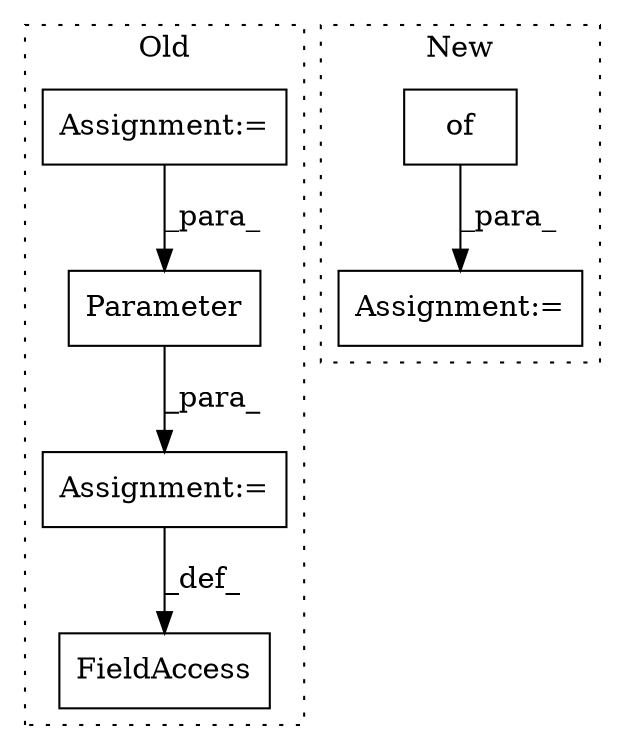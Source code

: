 digraph G {
subgraph cluster0 {
1 [label="Parameter" a="32" s="733,749" l="10,1" shape="box"];
3 [label="FieldAccess" a="22" s="924" l="17" shape="box"];
4 [label="Assignment:=" a="7" s="941" l="1" shape="box"];
5 [label="Assignment:=" a="7" s="808" l="52" shape="box"];
label = "Old";
style="dotted";
}
subgraph cluster1 {
2 [label="of" a="32" s="1000" l="4" shape="box"];
6 [label="Assignment:=" a="7" s="995" l="1" shape="box"];
label = "New";
style="dotted";
}
1 -> 4 [label="_para_"];
2 -> 6 [label="_para_"];
4 -> 3 [label="_def_"];
5 -> 1 [label="_para_"];
}